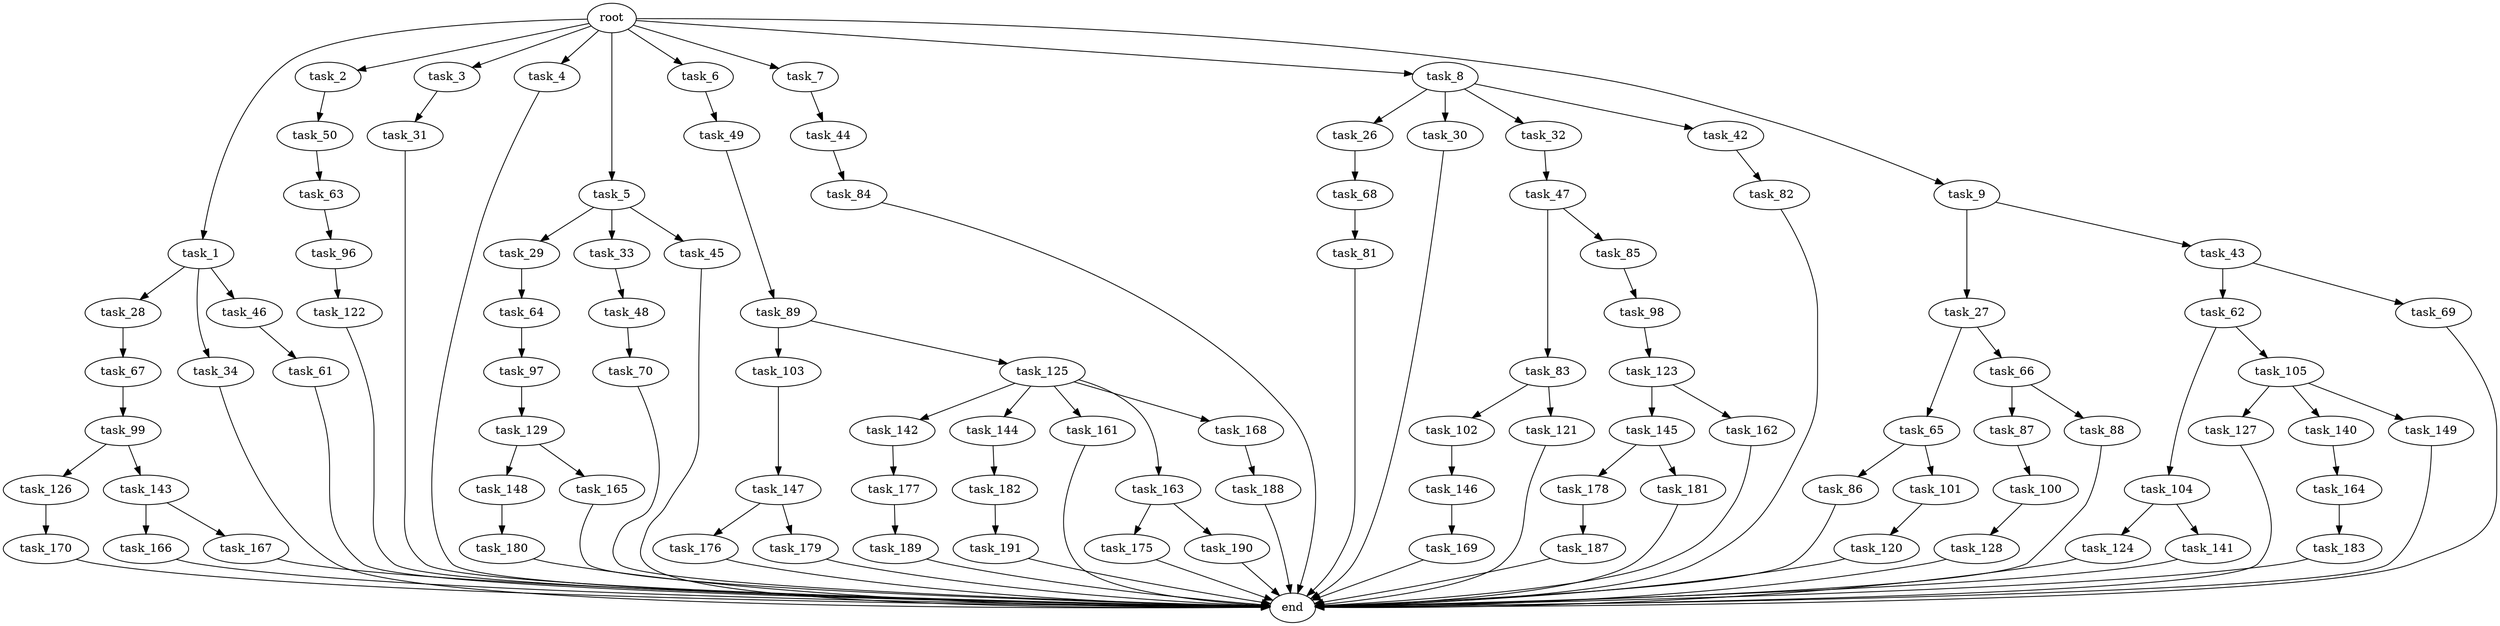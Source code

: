 digraph G {
  root [size="0.000000"];
  task_1 [size="1024.000000"];
  task_2 [size="1024.000000"];
  task_3 [size="1024.000000"];
  task_4 [size="1024.000000"];
  task_5 [size="1024.000000"];
  task_6 [size="1024.000000"];
  task_7 [size="1024.000000"];
  task_8 [size="1024.000000"];
  task_9 [size="1024.000000"];
  task_26 [size="137438953472.000000"];
  task_27 [size="695784701952.000000"];
  task_28 [size="214748364800.000000"];
  task_29 [size="549755813888.000000"];
  task_30 [size="137438953472.000000"];
  task_31 [size="858993459200.000000"];
  task_32 [size="137438953472.000000"];
  task_33 [size="549755813888.000000"];
  task_34 [size="214748364800.000000"];
  task_42 [size="137438953472.000000"];
  task_43 [size="695784701952.000000"];
  task_44 [size="137438953472.000000"];
  task_45 [size="549755813888.000000"];
  task_46 [size="214748364800.000000"];
  task_47 [size="549755813888.000000"];
  task_48 [size="34359738368.000000"];
  task_49 [size="77309411328.000000"];
  task_50 [size="858993459200.000000"];
  task_61 [size="214748364800.000000"];
  task_62 [size="77309411328.000000"];
  task_63 [size="858993459200.000000"];
  task_64 [size="77309411328.000000"];
  task_65 [size="34359738368.000000"];
  task_66 [size="34359738368.000000"];
  task_67 [size="420906795008.000000"];
  task_68 [size="34359738368.000000"];
  task_69 [size="77309411328.000000"];
  task_70 [size="214748364800.000000"];
  task_81 [size="309237645312.000000"];
  task_82 [size="549755813888.000000"];
  task_83 [size="77309411328.000000"];
  task_84 [size="34359738368.000000"];
  task_85 [size="77309411328.000000"];
  task_86 [size="77309411328.000000"];
  task_87 [size="858993459200.000000"];
  task_88 [size="858993459200.000000"];
  task_89 [size="214748364800.000000"];
  task_96 [size="858993459200.000000"];
  task_97 [size="137438953472.000000"];
  task_98 [size="309237645312.000000"];
  task_99 [size="549755813888.000000"];
  task_100 [size="137438953472.000000"];
  task_101 [size="77309411328.000000"];
  task_102 [size="309237645312.000000"];
  task_103 [size="309237645312.000000"];
  task_104 [size="137438953472.000000"];
  task_105 [size="137438953472.000000"];
  task_120 [size="420906795008.000000"];
  task_121 [size="309237645312.000000"];
  task_122 [size="549755813888.000000"];
  task_123 [size="420906795008.000000"];
  task_124 [size="214748364800.000000"];
  task_125 [size="309237645312.000000"];
  task_126 [size="214748364800.000000"];
  task_127 [size="34359738368.000000"];
  task_128 [size="420906795008.000000"];
  task_129 [size="695784701952.000000"];
  task_140 [size="34359738368.000000"];
  task_141 [size="214748364800.000000"];
  task_142 [size="34359738368.000000"];
  task_143 [size="214748364800.000000"];
  task_144 [size="34359738368.000000"];
  task_145 [size="309237645312.000000"];
  task_146 [size="77309411328.000000"];
  task_147 [size="77309411328.000000"];
  task_148 [size="77309411328.000000"];
  task_149 [size="34359738368.000000"];
  task_161 [size="34359738368.000000"];
  task_162 [size="309237645312.000000"];
  task_163 [size="34359738368.000000"];
  task_164 [size="549755813888.000000"];
  task_165 [size="77309411328.000000"];
  task_166 [size="34359738368.000000"];
  task_167 [size="34359738368.000000"];
  task_168 [size="34359738368.000000"];
  task_169 [size="214748364800.000000"];
  task_170 [size="420906795008.000000"];
  task_175 [size="214748364800.000000"];
  task_176 [size="77309411328.000000"];
  task_177 [size="420906795008.000000"];
  task_178 [size="309237645312.000000"];
  task_179 [size="77309411328.000000"];
  task_180 [size="34359738368.000000"];
  task_181 [size="309237645312.000000"];
  task_182 [size="309237645312.000000"];
  task_183 [size="214748364800.000000"];
  task_187 [size="858993459200.000000"];
  task_188 [size="858993459200.000000"];
  task_189 [size="34359738368.000000"];
  task_190 [size="214748364800.000000"];
  task_191 [size="34359738368.000000"];
  end [size="0.000000"];

  root -> task_1 [size="1.000000"];
  root -> task_2 [size="1.000000"];
  root -> task_3 [size="1.000000"];
  root -> task_4 [size="1.000000"];
  root -> task_5 [size="1.000000"];
  root -> task_6 [size="1.000000"];
  root -> task_7 [size="1.000000"];
  root -> task_8 [size="1.000000"];
  root -> task_9 [size="1.000000"];
  task_1 -> task_28 [size="209715200.000000"];
  task_1 -> task_34 [size="209715200.000000"];
  task_1 -> task_46 [size="209715200.000000"];
  task_2 -> task_50 [size="838860800.000000"];
  task_3 -> task_31 [size="838860800.000000"];
  task_4 -> end [size="1.000000"];
  task_5 -> task_29 [size="536870912.000000"];
  task_5 -> task_33 [size="536870912.000000"];
  task_5 -> task_45 [size="536870912.000000"];
  task_6 -> task_49 [size="75497472.000000"];
  task_7 -> task_44 [size="134217728.000000"];
  task_8 -> task_26 [size="134217728.000000"];
  task_8 -> task_30 [size="134217728.000000"];
  task_8 -> task_32 [size="134217728.000000"];
  task_8 -> task_42 [size="134217728.000000"];
  task_9 -> task_27 [size="679477248.000000"];
  task_9 -> task_43 [size="679477248.000000"];
  task_26 -> task_68 [size="33554432.000000"];
  task_27 -> task_65 [size="33554432.000000"];
  task_27 -> task_66 [size="33554432.000000"];
  task_28 -> task_67 [size="411041792.000000"];
  task_29 -> task_64 [size="75497472.000000"];
  task_30 -> end [size="1.000000"];
  task_31 -> end [size="1.000000"];
  task_32 -> task_47 [size="536870912.000000"];
  task_33 -> task_48 [size="33554432.000000"];
  task_34 -> end [size="1.000000"];
  task_42 -> task_82 [size="536870912.000000"];
  task_43 -> task_62 [size="75497472.000000"];
  task_43 -> task_69 [size="75497472.000000"];
  task_44 -> task_84 [size="33554432.000000"];
  task_45 -> end [size="1.000000"];
  task_46 -> task_61 [size="209715200.000000"];
  task_47 -> task_83 [size="75497472.000000"];
  task_47 -> task_85 [size="75497472.000000"];
  task_48 -> task_70 [size="209715200.000000"];
  task_49 -> task_89 [size="209715200.000000"];
  task_50 -> task_63 [size="838860800.000000"];
  task_61 -> end [size="1.000000"];
  task_62 -> task_104 [size="134217728.000000"];
  task_62 -> task_105 [size="134217728.000000"];
  task_63 -> task_96 [size="838860800.000000"];
  task_64 -> task_97 [size="134217728.000000"];
  task_65 -> task_86 [size="75497472.000000"];
  task_65 -> task_101 [size="75497472.000000"];
  task_66 -> task_87 [size="838860800.000000"];
  task_66 -> task_88 [size="838860800.000000"];
  task_67 -> task_99 [size="536870912.000000"];
  task_68 -> task_81 [size="301989888.000000"];
  task_69 -> end [size="1.000000"];
  task_70 -> end [size="1.000000"];
  task_81 -> end [size="1.000000"];
  task_82 -> end [size="1.000000"];
  task_83 -> task_102 [size="301989888.000000"];
  task_83 -> task_121 [size="301989888.000000"];
  task_84 -> end [size="1.000000"];
  task_85 -> task_98 [size="301989888.000000"];
  task_86 -> end [size="1.000000"];
  task_87 -> task_100 [size="134217728.000000"];
  task_88 -> end [size="1.000000"];
  task_89 -> task_103 [size="301989888.000000"];
  task_89 -> task_125 [size="301989888.000000"];
  task_96 -> task_122 [size="536870912.000000"];
  task_97 -> task_129 [size="679477248.000000"];
  task_98 -> task_123 [size="411041792.000000"];
  task_99 -> task_126 [size="209715200.000000"];
  task_99 -> task_143 [size="209715200.000000"];
  task_100 -> task_128 [size="411041792.000000"];
  task_101 -> task_120 [size="411041792.000000"];
  task_102 -> task_146 [size="75497472.000000"];
  task_103 -> task_147 [size="75497472.000000"];
  task_104 -> task_124 [size="209715200.000000"];
  task_104 -> task_141 [size="209715200.000000"];
  task_105 -> task_127 [size="33554432.000000"];
  task_105 -> task_140 [size="33554432.000000"];
  task_105 -> task_149 [size="33554432.000000"];
  task_120 -> end [size="1.000000"];
  task_121 -> end [size="1.000000"];
  task_122 -> end [size="1.000000"];
  task_123 -> task_145 [size="301989888.000000"];
  task_123 -> task_162 [size="301989888.000000"];
  task_124 -> end [size="1.000000"];
  task_125 -> task_142 [size="33554432.000000"];
  task_125 -> task_144 [size="33554432.000000"];
  task_125 -> task_161 [size="33554432.000000"];
  task_125 -> task_163 [size="33554432.000000"];
  task_125 -> task_168 [size="33554432.000000"];
  task_126 -> task_170 [size="411041792.000000"];
  task_127 -> end [size="1.000000"];
  task_128 -> end [size="1.000000"];
  task_129 -> task_148 [size="75497472.000000"];
  task_129 -> task_165 [size="75497472.000000"];
  task_140 -> task_164 [size="536870912.000000"];
  task_141 -> end [size="1.000000"];
  task_142 -> task_177 [size="411041792.000000"];
  task_143 -> task_166 [size="33554432.000000"];
  task_143 -> task_167 [size="33554432.000000"];
  task_144 -> task_182 [size="301989888.000000"];
  task_145 -> task_178 [size="301989888.000000"];
  task_145 -> task_181 [size="301989888.000000"];
  task_146 -> task_169 [size="209715200.000000"];
  task_147 -> task_176 [size="75497472.000000"];
  task_147 -> task_179 [size="75497472.000000"];
  task_148 -> task_180 [size="33554432.000000"];
  task_149 -> end [size="1.000000"];
  task_161 -> end [size="1.000000"];
  task_162 -> end [size="1.000000"];
  task_163 -> task_175 [size="209715200.000000"];
  task_163 -> task_190 [size="209715200.000000"];
  task_164 -> task_183 [size="209715200.000000"];
  task_165 -> end [size="1.000000"];
  task_166 -> end [size="1.000000"];
  task_167 -> end [size="1.000000"];
  task_168 -> task_188 [size="838860800.000000"];
  task_169 -> end [size="1.000000"];
  task_170 -> end [size="1.000000"];
  task_175 -> end [size="1.000000"];
  task_176 -> end [size="1.000000"];
  task_177 -> task_189 [size="33554432.000000"];
  task_178 -> task_187 [size="838860800.000000"];
  task_179 -> end [size="1.000000"];
  task_180 -> end [size="1.000000"];
  task_181 -> end [size="1.000000"];
  task_182 -> task_191 [size="33554432.000000"];
  task_183 -> end [size="1.000000"];
  task_187 -> end [size="1.000000"];
  task_188 -> end [size="1.000000"];
  task_189 -> end [size="1.000000"];
  task_190 -> end [size="1.000000"];
  task_191 -> end [size="1.000000"];
}
